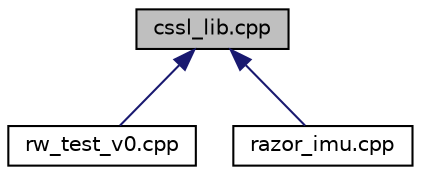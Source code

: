 digraph "cssl_lib.cpp"
{
 // INTERACTIVE_SVG=YES
  edge [fontname="Helvetica",fontsize="10",labelfontname="Helvetica",labelfontsize="10"];
  node [fontname="Helvetica",fontsize="10",shape=record];
  Node32 [label="cssl_lib.cpp",height=0.2,width=0.4,color="black", fillcolor="grey75", style="filled", fontcolor="black"];
  Node32 -> Node33 [dir="back",color="midnightblue",fontsize="10",style="solid",fontname="Helvetica"];
  Node33 [label="rw_test_v0.cpp",height=0.2,width=0.4,color="black", fillcolor="white", style="filled",URL="$rw__test__v0_8cpp.html"];
  Node32 -> Node34 [dir="back",color="midnightblue",fontsize="10",style="solid",fontname="Helvetica"];
  Node34 [label="razor_imu.cpp",height=0.2,width=0.4,color="black", fillcolor="white", style="filled",URL="$razor__imu_8cpp.html"];
}
